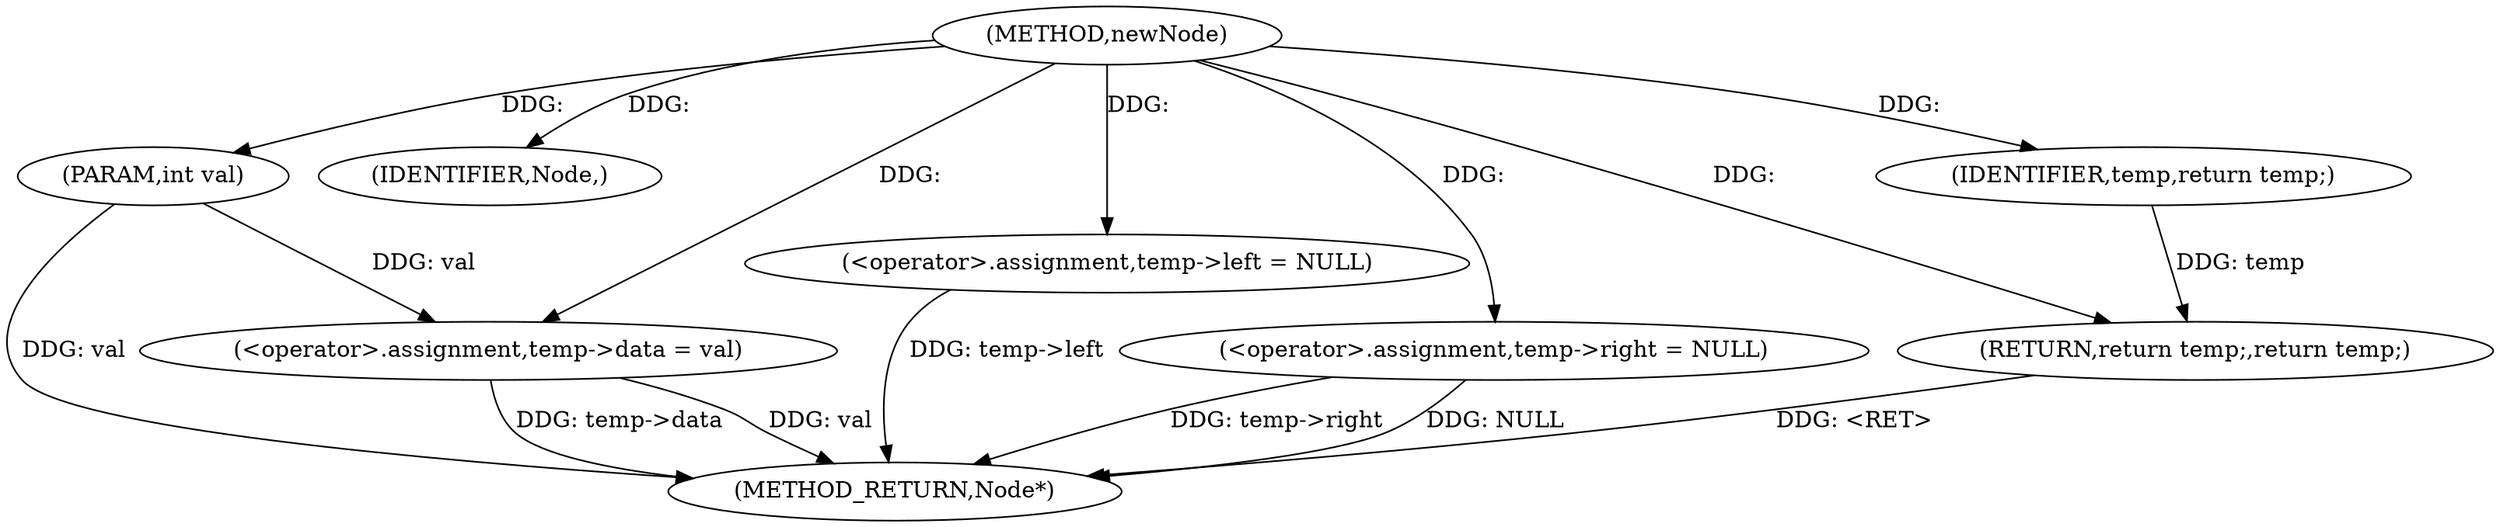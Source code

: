 digraph "newNode" {  
"1000258" [label = "(METHOD,newNode)" ]
"1000279" [label = "(METHOD_RETURN,Node*)" ]
"1000259" [label = "(PARAM,int val)" ]
"1000261" [label = "(IDENTIFIER,Node,)" ]
"1000262" [label = "(<operator>.assignment,temp->data = val)" ]
"1000267" [label = "(<operator>.assignment,temp->left = NULL)" ]
"1000272" [label = "(<operator>.assignment,temp->right = NULL)" ]
"1000277" [label = "(RETURN,return temp;,return temp;)" ]
"1000278" [label = "(IDENTIFIER,temp,return temp;)" ]
  "1000259" -> "1000279"  [ label = "DDG: val"] 
  "1000262" -> "1000279"  [ label = "DDG: temp->data"] 
  "1000262" -> "1000279"  [ label = "DDG: val"] 
  "1000267" -> "1000279"  [ label = "DDG: temp->left"] 
  "1000272" -> "1000279"  [ label = "DDG: temp->right"] 
  "1000272" -> "1000279"  [ label = "DDG: NULL"] 
  "1000277" -> "1000279"  [ label = "DDG: <RET>"] 
  "1000258" -> "1000259"  [ label = "DDG: "] 
  "1000258" -> "1000261"  [ label = "DDG: "] 
  "1000259" -> "1000262"  [ label = "DDG: val"] 
  "1000258" -> "1000262"  [ label = "DDG: "] 
  "1000258" -> "1000267"  [ label = "DDG: "] 
  "1000258" -> "1000272"  [ label = "DDG: "] 
  "1000278" -> "1000277"  [ label = "DDG: temp"] 
  "1000258" -> "1000277"  [ label = "DDG: "] 
  "1000258" -> "1000278"  [ label = "DDG: "] 
}
